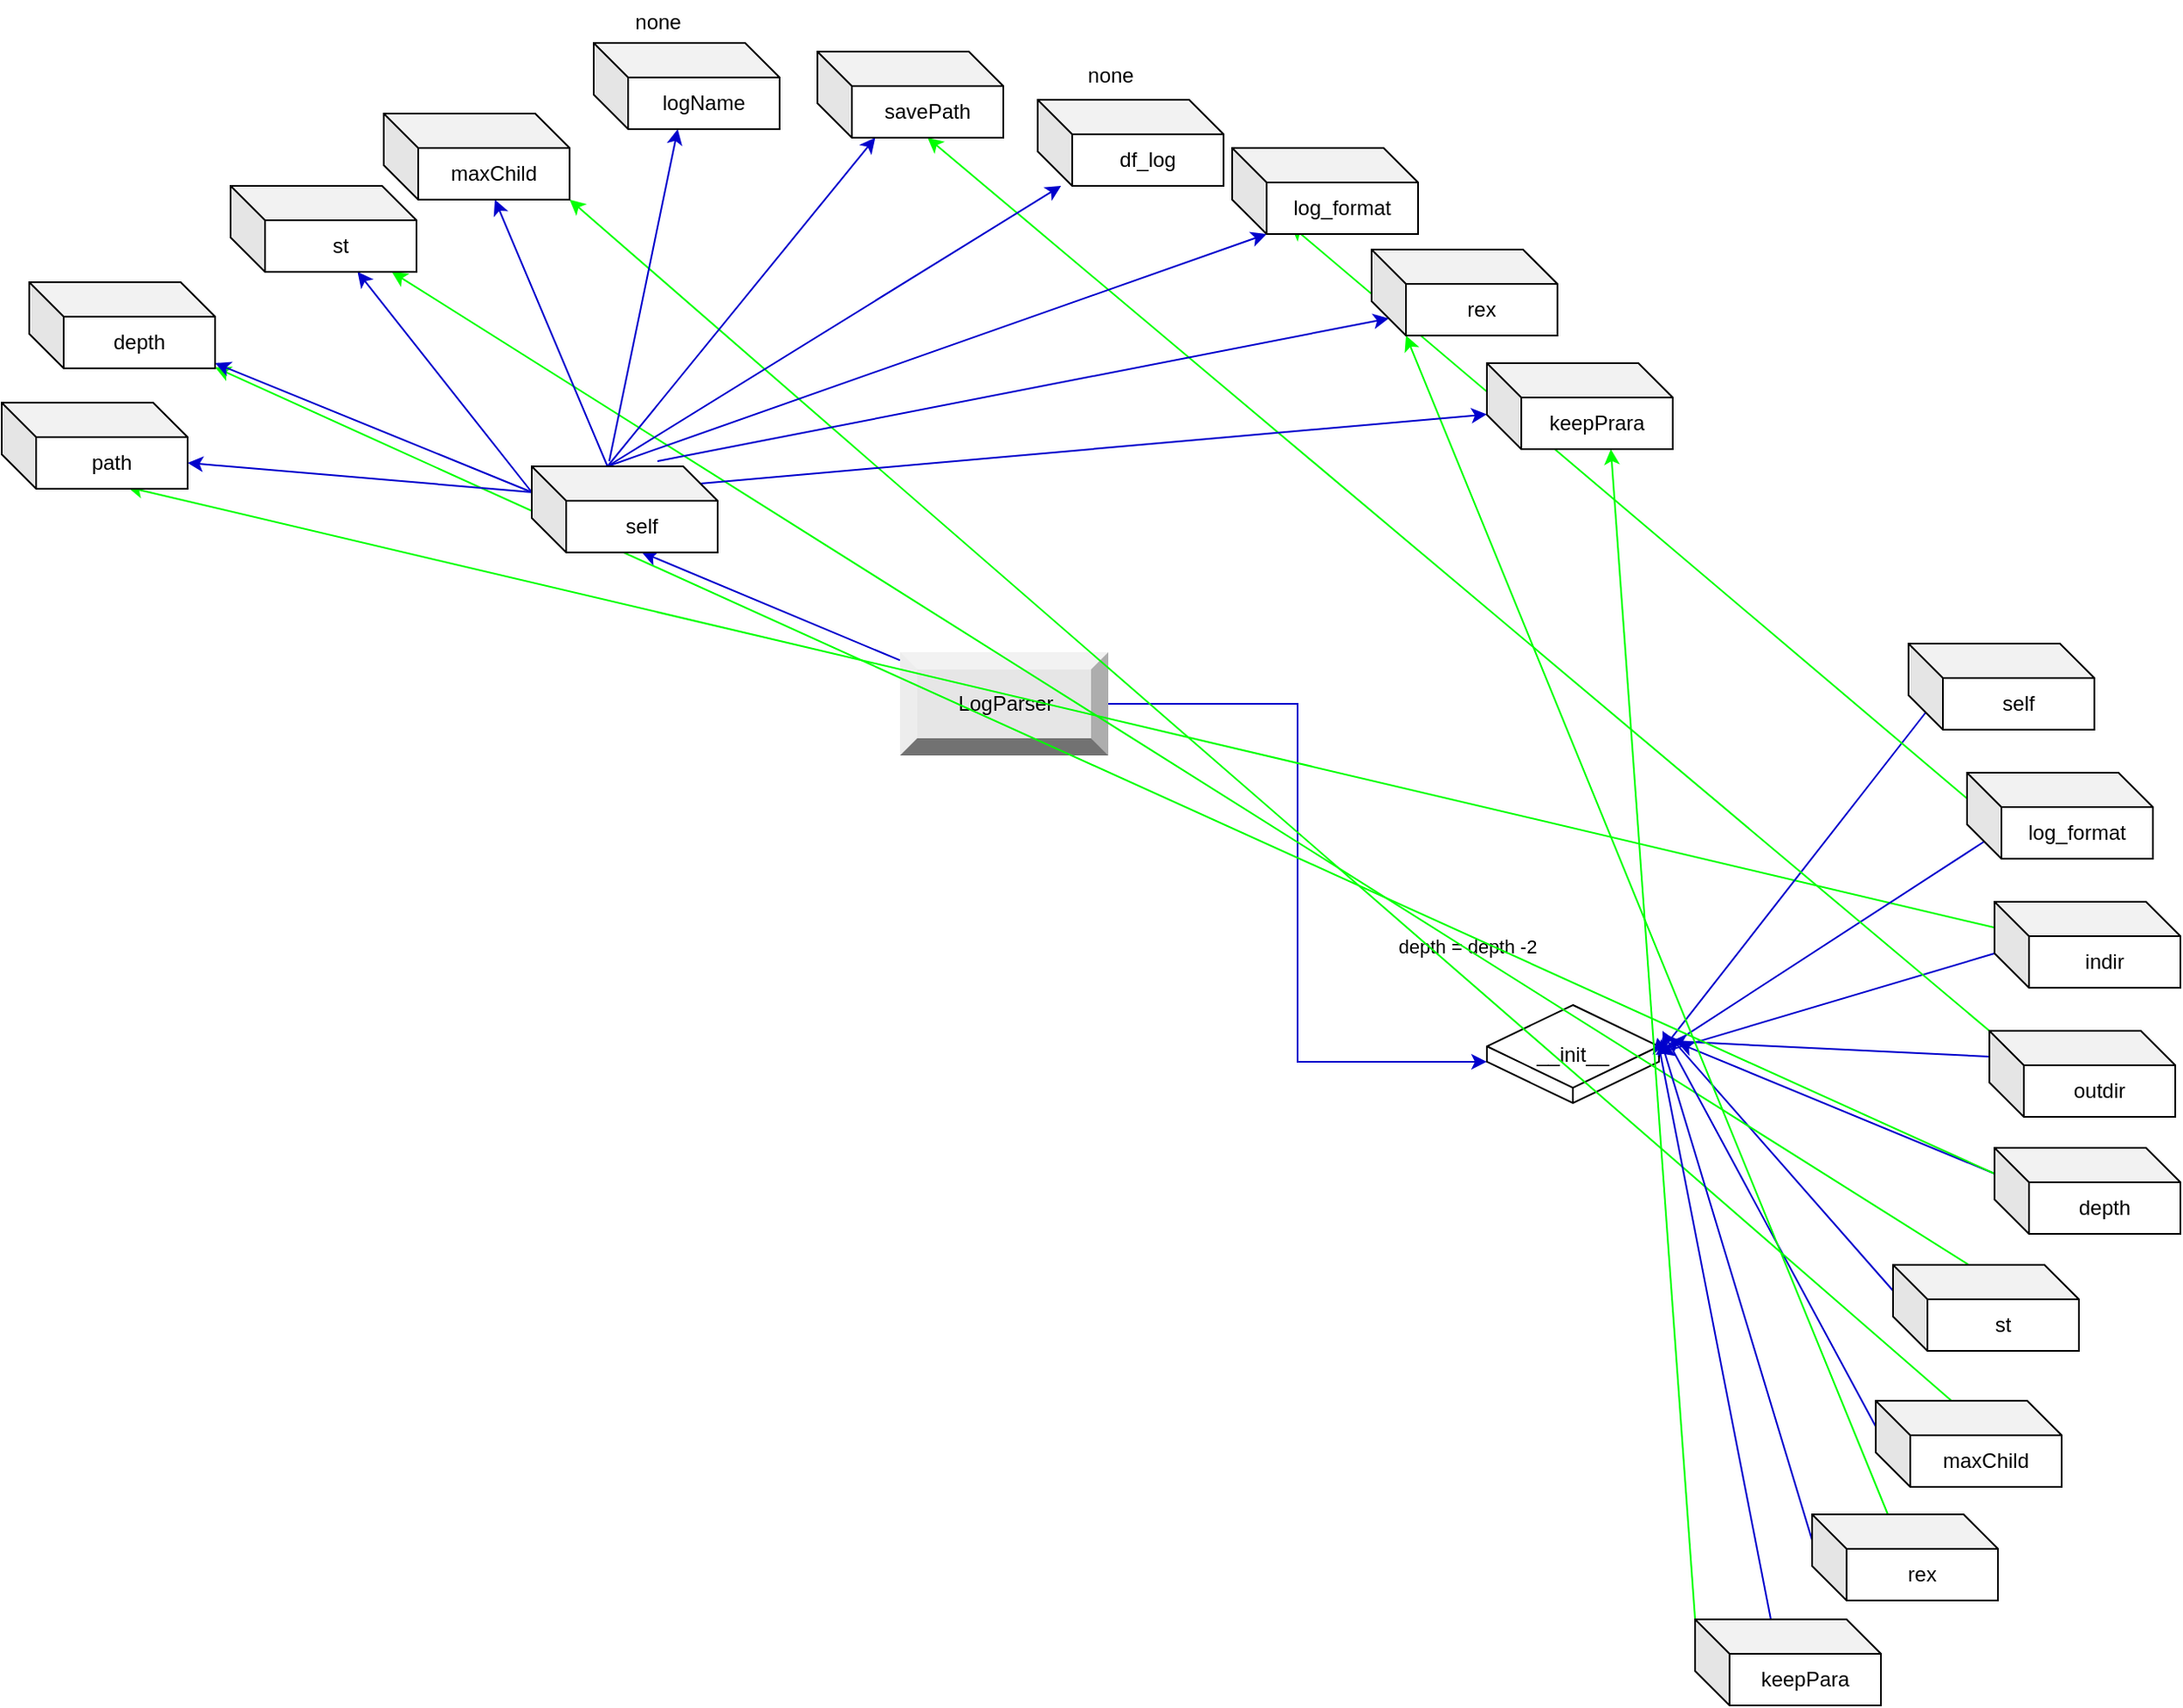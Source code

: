 <mxfile version="20.3.3" type="github">
  <diagram id="y8HDOHUu3PEGii4tPg3m" name="第 1 页">
    <mxGraphModel dx="2437" dy="1579" grid="0" gridSize="10" guides="1" tooltips="1" connect="1" arrows="1" fold="1" page="0" pageScale="1" pageWidth="827" pageHeight="1169" math="0" shadow="0">
      <root>
        <mxCell id="0" />
        <mxCell id="1" parent="0" />
        <mxCell id="NzFtADgsl6NsJxW6FuMH-5" value="" style="edgeStyle=orthogonalEdgeStyle;rounded=0;orthogonalLoop=1;jettySize=auto;html=1;entryX=0;entryY=0;entryDx=0;entryDy=32.992;entryPerimeter=0;strokeColor=#0000CC;" edge="1" parent="1" source="NzFtADgsl6NsJxW6FuMH-1" target="NzFtADgsl6NsJxW6FuMH-3">
          <mxGeometry relative="1" as="geometry">
            <mxPoint x="468" y="333" as="targetPoint" />
          </mxGeometry>
        </mxCell>
        <mxCell id="NzFtADgsl6NsJxW6FuMH-36" style="edgeStyle=none;rounded=0;orthogonalLoop=1;jettySize=auto;html=1;entryX=0;entryY=0;entryDx=64;entryDy=50;entryPerimeter=0;strokeColor=#0000CC;fontColor=#000000;" edge="1" parent="1" source="NzFtADgsl6NsJxW6FuMH-1" target="NzFtADgsl6NsJxW6FuMH-35">
          <mxGeometry relative="1" as="geometry" />
        </mxCell>
        <mxCell id="NzFtADgsl6NsJxW6FuMH-1" value="LogParser" style="labelPosition=center;verticalLabelPosition=middle;align=center;html=1;shape=mxgraph.basic.shaded_button;dx=10;fillColor=#E6E6E6;strokeColor=none;fontColor=#000000;" vertex="1" parent="1">
          <mxGeometry x="267" y="303" width="121" height="60" as="geometry" />
        </mxCell>
        <mxCell id="NzFtADgsl6NsJxW6FuMH-3" value="__init__" style="whiteSpace=wrap;html=1;shape=mxgraph.basic.isocube;isoAngle=15;fontColor=#000000;" vertex="1" parent="1">
          <mxGeometry x="608" y="508" width="100" height="57" as="geometry" />
        </mxCell>
        <mxCell id="NzFtADgsl6NsJxW6FuMH-28" style="edgeStyle=none;rounded=0;orthogonalLoop=1;jettySize=auto;html=1;exitX=0;exitY=0;exitDx=0;exitDy=30;exitPerimeter=0;strokeColor=#0000CC;fontColor=#000000;" edge="1" parent="1" source="NzFtADgsl6NsJxW6FuMH-8">
          <mxGeometry relative="1" as="geometry">
            <mxPoint x="708" y="536" as="targetPoint" />
          </mxGeometry>
        </mxCell>
        <mxCell id="NzFtADgsl6NsJxW6FuMH-57" style="edgeStyle=none;rounded=0;orthogonalLoop=1;jettySize=auto;html=1;exitX=0;exitY=0;exitDx=0;exitDy=15;exitPerimeter=0;entryX=0.676;entryY=0.98;entryDx=0;entryDy=0;entryPerimeter=0;strokeColor=#00FF00;fontColor=#000000;" edge="1" parent="1" source="NzFtADgsl6NsJxW6FuMH-8" target="NzFtADgsl6NsJxW6FuMH-37">
          <mxGeometry relative="1" as="geometry" />
        </mxCell>
        <mxCell id="NzFtADgsl6NsJxW6FuMH-59" value="depth = depth -2&amp;nbsp;" style="edgeLabel;html=1;align=center;verticalAlign=middle;resizable=0;points=[];fontColor=#000000;" vertex="1" connectable="0" parent="NzFtADgsl6NsJxW6FuMH-57">
          <mxGeometry x="-0.589" relative="1" as="geometry">
            <mxPoint x="-82" y="63" as="offset" />
          </mxGeometry>
        </mxCell>
        <mxCell id="NzFtADgsl6NsJxW6FuMH-8" value="&lt;font color=&quot;#000000&quot;&gt;&lt;span style=&quot;caret-color: rgb(0, 0, 0);&quot;&gt;indir&lt;/span&gt;&lt;/font&gt;" style="shape=cube;whiteSpace=wrap;html=1;boundedLbl=1;backgroundOutline=1;darkOpacity=0.05;darkOpacity2=0.1;fontColor=#67AB9F;" vertex="1" parent="1">
          <mxGeometry x="903" y="448" width="108" height="50" as="geometry" />
        </mxCell>
        <mxCell id="NzFtADgsl6NsJxW6FuMH-26" style="edgeStyle=none;rounded=0;orthogonalLoop=1;jettySize=auto;html=1;exitX=0;exitY=0;exitDx=10;exitDy=40;exitPerimeter=0;entryX=1;entryY=0.5;entryDx=0;entryDy=0;entryPerimeter=0;strokeColor=#0000CC;fontColor=#000000;" edge="1" parent="1" source="NzFtADgsl6NsJxW6FuMH-9" target="NzFtADgsl6NsJxW6FuMH-3">
          <mxGeometry relative="1" as="geometry" />
        </mxCell>
        <mxCell id="NzFtADgsl6NsJxW6FuMH-9" value="&lt;font color=&quot;#000000&quot;&gt;&lt;span style=&quot;caret-color: rgb(0, 0, 0);&quot;&gt;self&lt;/span&gt;&lt;/font&gt;" style="shape=cube;whiteSpace=wrap;html=1;boundedLbl=1;backgroundOutline=1;darkOpacity=0.05;darkOpacity2=0.1;fontColor=#67AB9F;" vertex="1" parent="1">
          <mxGeometry x="853" y="298" width="108" height="50" as="geometry" />
        </mxCell>
        <mxCell id="NzFtADgsl6NsJxW6FuMH-27" style="edgeStyle=none;rounded=0;orthogonalLoop=1;jettySize=auto;html=1;exitX=0;exitY=0;exitDx=10;exitDy=40;exitPerimeter=0;strokeColor=#0000CC;fontColor=#000000;" edge="1" parent="1" source="NzFtADgsl6NsJxW6FuMH-10">
          <mxGeometry relative="1" as="geometry">
            <mxPoint x="706" y="537" as="targetPoint" />
          </mxGeometry>
        </mxCell>
        <mxCell id="NzFtADgsl6NsJxW6FuMH-65" style="edgeStyle=none;rounded=0;orthogonalLoop=1;jettySize=auto;html=1;exitX=0;exitY=0;exitDx=0;exitDy=15;exitPerimeter=0;entryX=0.315;entryY=0.9;entryDx=0;entryDy=0;entryPerimeter=0;strokeColor=#00FF00;fontColor=#000000;" edge="1" parent="1" source="NzFtADgsl6NsJxW6FuMH-10" target="NzFtADgsl6NsJxW6FuMH-44">
          <mxGeometry relative="1" as="geometry" />
        </mxCell>
        <mxCell id="NzFtADgsl6NsJxW6FuMH-10" value="&lt;font color=&quot;#000000&quot;&gt;log_format&lt;/font&gt;" style="shape=cube;whiteSpace=wrap;html=1;boundedLbl=1;backgroundOutline=1;darkOpacity=0.05;darkOpacity2=0.1;fontColor=#67AB9F;" vertex="1" parent="1">
          <mxGeometry x="887" y="373" width="108" height="50" as="geometry" />
        </mxCell>
        <mxCell id="NzFtADgsl6NsJxW6FuMH-29" style="edgeStyle=none;rounded=0;orthogonalLoop=1;jettySize=auto;html=1;exitX=0;exitY=0;exitDx=0;exitDy=15;exitPerimeter=0;strokeColor=#0000CC;fontColor=#000000;" edge="1" parent="1" source="NzFtADgsl6NsJxW6FuMH-11">
          <mxGeometry relative="1" as="geometry">
            <mxPoint x="715" y="529" as="targetPoint" />
          </mxGeometry>
        </mxCell>
        <mxCell id="NzFtADgsl6NsJxW6FuMH-63" style="edgeStyle=none;rounded=0;orthogonalLoop=1;jettySize=auto;html=1;exitX=0;exitY=0;exitDx=0;exitDy=0;exitPerimeter=0;entryX=0;entryY=0;entryDx=64;entryDy=50;entryPerimeter=0;strokeColor=#00FF00;fontColor=#000000;" edge="1" parent="1" source="NzFtADgsl6NsJxW6FuMH-11" target="NzFtADgsl6NsJxW6FuMH-42">
          <mxGeometry relative="1" as="geometry" />
        </mxCell>
        <mxCell id="NzFtADgsl6NsJxW6FuMH-11" value="&lt;font color=&quot;#000000&quot;&gt;&lt;span style=&quot;caret-color: rgb(0, 0, 0);&quot;&gt;outdir&lt;/span&gt;&lt;/font&gt;" style="shape=cube;whiteSpace=wrap;html=1;boundedLbl=1;backgroundOutline=1;darkOpacity=0.05;darkOpacity2=0.1;fontColor=#67AB9F;" vertex="1" parent="1">
          <mxGeometry x="900" y="523" width="108" height="50" as="geometry" />
        </mxCell>
        <mxCell id="NzFtADgsl6NsJxW6FuMH-30" style="edgeStyle=none;rounded=0;orthogonalLoop=1;jettySize=auto;html=1;exitX=0;exitY=0;exitDx=0;exitDy=15;exitPerimeter=0;strokeColor=#0000CC;fontColor=#000000;" edge="1" parent="1" source="NzFtADgsl6NsJxW6FuMH-12">
          <mxGeometry relative="1" as="geometry">
            <mxPoint x="719" y="530" as="targetPoint" />
          </mxGeometry>
        </mxCell>
        <mxCell id="NzFtADgsl6NsJxW6FuMH-58" style="edgeStyle=none;rounded=0;orthogonalLoop=1;jettySize=auto;html=1;exitX=0;exitY=0;exitDx=0;exitDy=15;exitPerimeter=0;strokeColor=#00FF00;fontColor=#000000;" edge="1" parent="1" source="NzFtADgsl6NsJxW6FuMH-12" target="NzFtADgsl6NsJxW6FuMH-38">
          <mxGeometry relative="1" as="geometry" />
        </mxCell>
        <mxCell id="NzFtADgsl6NsJxW6FuMH-12" value="&lt;font color=&quot;#000000&quot;&gt;&lt;span style=&quot;caret-color: rgb(0, 0, 0);&quot;&gt;depth&lt;/span&gt;&lt;/font&gt;" style="shape=cube;whiteSpace=wrap;html=1;boundedLbl=1;backgroundOutline=1;darkOpacity=0.05;darkOpacity2=0.1;fontColor=#67AB9F;" vertex="1" parent="1">
          <mxGeometry x="903" y="591" width="108" height="50" as="geometry" />
        </mxCell>
        <mxCell id="NzFtADgsl6NsJxW6FuMH-31" style="edgeStyle=none;rounded=0;orthogonalLoop=1;jettySize=auto;html=1;exitX=0;exitY=0;exitDx=0;exitDy=15;exitPerimeter=0;strokeColor=#0000CC;fontColor=#000000;" edge="1" parent="1" source="NzFtADgsl6NsJxW6FuMH-13">
          <mxGeometry relative="1" as="geometry">
            <mxPoint x="714" y="526" as="targetPoint" />
          </mxGeometry>
        </mxCell>
        <mxCell id="NzFtADgsl6NsJxW6FuMH-60" style="edgeStyle=none;rounded=0;orthogonalLoop=1;jettySize=auto;html=1;exitX=0;exitY=0;exitDx=44;exitDy=0;exitPerimeter=0;strokeColor=#00FF00;fontColor=#000000;" edge="1" parent="1" source="NzFtADgsl6NsJxW6FuMH-13" target="NzFtADgsl6NsJxW6FuMH-39">
          <mxGeometry relative="1" as="geometry" />
        </mxCell>
        <mxCell id="NzFtADgsl6NsJxW6FuMH-13" value="&lt;font color=&quot;#000000&quot;&gt;&lt;span style=&quot;caret-color: rgb(0, 0, 0);&quot;&gt;st&lt;/span&gt;&lt;/font&gt;" style="shape=cube;whiteSpace=wrap;html=1;boundedLbl=1;backgroundOutline=1;darkOpacity=0.05;darkOpacity2=0.1;fontColor=#67AB9F;" vertex="1" parent="1">
          <mxGeometry x="844" y="659" width="108" height="50" as="geometry" />
        </mxCell>
        <mxCell id="NzFtADgsl6NsJxW6FuMH-32" style="edgeStyle=none;rounded=0;orthogonalLoop=1;jettySize=auto;html=1;exitX=0;exitY=0;exitDx=0;exitDy=15;exitPerimeter=0;strokeColor=#0000CC;fontColor=#000000;" edge="1" parent="1" source="NzFtADgsl6NsJxW6FuMH-14">
          <mxGeometry relative="1" as="geometry">
            <mxPoint x="710" y="523" as="targetPoint" />
          </mxGeometry>
        </mxCell>
        <mxCell id="NzFtADgsl6NsJxW6FuMH-61" style="edgeStyle=none;rounded=0;orthogonalLoop=1;jettySize=auto;html=1;exitX=0;exitY=0;exitDx=44;exitDy=0;exitPerimeter=0;entryX=1;entryY=1;entryDx=0;entryDy=0;entryPerimeter=0;strokeColor=#00FF00;fontColor=#000000;" edge="1" parent="1" source="NzFtADgsl6NsJxW6FuMH-14" target="NzFtADgsl6NsJxW6FuMH-40">
          <mxGeometry relative="1" as="geometry" />
        </mxCell>
        <mxCell id="NzFtADgsl6NsJxW6FuMH-14" value="&lt;font color=&quot;#000000&quot;&gt;&lt;span style=&quot;caret-color: rgb(0, 0, 0);&quot;&gt;maxChild&lt;/span&gt;&lt;/font&gt;" style="shape=cube;whiteSpace=wrap;html=1;boundedLbl=1;backgroundOutline=1;darkOpacity=0.05;darkOpacity2=0.1;fontColor=#67AB9F;" vertex="1" parent="1">
          <mxGeometry x="834" y="738" width="108" height="50" as="geometry" />
        </mxCell>
        <mxCell id="NzFtADgsl6NsJxW6FuMH-33" style="edgeStyle=none;rounded=0;orthogonalLoop=1;jettySize=auto;html=1;exitX=0;exitY=0;exitDx=0;exitDy=15;exitPerimeter=0;strokeColor=#0000CC;fontColor=#000000;" edge="1" parent="1" source="NzFtADgsl6NsJxW6FuMH-15">
          <mxGeometry relative="1" as="geometry">
            <mxPoint x="709" y="528" as="targetPoint" />
          </mxGeometry>
        </mxCell>
        <mxCell id="NzFtADgsl6NsJxW6FuMH-66" style="edgeStyle=none;rounded=0;orthogonalLoop=1;jettySize=auto;html=1;exitX=0;exitY=0;exitDx=44;exitDy=0;exitPerimeter=0;entryX=0;entryY=0;entryDx=20;entryDy=50;entryPerimeter=0;strokeColor=#00FF00;fontColor=#000000;" edge="1" parent="1" source="NzFtADgsl6NsJxW6FuMH-15" target="NzFtADgsl6NsJxW6FuMH-45">
          <mxGeometry relative="1" as="geometry" />
        </mxCell>
        <mxCell id="NzFtADgsl6NsJxW6FuMH-15" value="&lt;font color=&quot;#000000&quot;&gt;&lt;span style=&quot;caret-color: rgb(0, 0, 0);&quot;&gt;rex&lt;/span&gt;&lt;/font&gt;" style="shape=cube;whiteSpace=wrap;html=1;boundedLbl=1;backgroundOutline=1;darkOpacity=0.05;darkOpacity2=0.1;fontColor=#67AB9F;" vertex="1" parent="1">
          <mxGeometry x="797" y="804" width="108" height="50" as="geometry" />
        </mxCell>
        <mxCell id="NzFtADgsl6NsJxW6FuMH-34" style="edgeStyle=none;rounded=0;orthogonalLoop=1;jettySize=auto;html=1;exitX=0;exitY=0;exitDx=44;exitDy=0;exitPerimeter=0;strokeColor=#0000CC;fontColor=#000000;" edge="1" parent="1" source="NzFtADgsl6NsJxW6FuMH-16">
          <mxGeometry relative="1" as="geometry">
            <mxPoint x="707" y="527" as="targetPoint" />
          </mxGeometry>
        </mxCell>
        <mxCell id="NzFtADgsl6NsJxW6FuMH-67" style="edgeStyle=none;rounded=0;orthogonalLoop=1;jettySize=auto;html=1;exitX=0;exitY=0;exitDx=0;exitDy=0;exitPerimeter=0;entryX=0.667;entryY=1;entryDx=0;entryDy=0;entryPerimeter=0;strokeColor=#00FF00;fontColor=#000000;" edge="1" parent="1" source="NzFtADgsl6NsJxW6FuMH-16" target="NzFtADgsl6NsJxW6FuMH-46">
          <mxGeometry relative="1" as="geometry" />
        </mxCell>
        <mxCell id="NzFtADgsl6NsJxW6FuMH-16" value="&lt;font color=&quot;#000000&quot;&gt;&lt;span style=&quot;caret-color: rgb(0, 0, 0);&quot;&gt;keepPara&lt;br&gt;&lt;/span&gt;&lt;/font&gt;" style="shape=cube;whiteSpace=wrap;html=1;boundedLbl=1;backgroundOutline=1;darkOpacity=0.05;darkOpacity2=0.1;fontColor=#67AB9F;" vertex="1" parent="1">
          <mxGeometry x="729" y="865" width="108" height="50" as="geometry" />
        </mxCell>
        <mxCell id="NzFtADgsl6NsJxW6FuMH-47" style="edgeStyle=none;rounded=0;orthogonalLoop=1;jettySize=auto;html=1;exitX=0;exitY=0;exitDx=0;exitDy=15;exitPerimeter=0;entryX=0;entryY=0;entryDx=108;entryDy=35;entryPerimeter=0;strokeColor=#0000CC;fontColor=#000000;" edge="1" parent="1" source="NzFtADgsl6NsJxW6FuMH-35" target="NzFtADgsl6NsJxW6FuMH-37">
          <mxGeometry relative="1" as="geometry" />
        </mxCell>
        <mxCell id="NzFtADgsl6NsJxW6FuMH-48" style="edgeStyle=none;rounded=0;orthogonalLoop=1;jettySize=auto;html=1;exitX=0;exitY=0;exitDx=0;exitDy=15;exitPerimeter=0;strokeColor=#0000CC;fontColor=#000000;" edge="1" parent="1" source="NzFtADgsl6NsJxW6FuMH-35" target="NzFtADgsl6NsJxW6FuMH-38">
          <mxGeometry relative="1" as="geometry" />
        </mxCell>
        <mxCell id="NzFtADgsl6NsJxW6FuMH-49" style="edgeStyle=none;rounded=0;orthogonalLoop=1;jettySize=auto;html=1;exitX=0;exitY=0;exitDx=0;exitDy=15;exitPerimeter=0;strokeColor=#0000CC;fontColor=#000000;" edge="1" parent="1" source="NzFtADgsl6NsJxW6FuMH-35" target="NzFtADgsl6NsJxW6FuMH-39">
          <mxGeometry relative="1" as="geometry" />
        </mxCell>
        <mxCell id="NzFtADgsl6NsJxW6FuMH-50" style="edgeStyle=none;rounded=0;orthogonalLoop=1;jettySize=auto;html=1;exitX=0;exitY=0;exitDx=44;exitDy=0;exitPerimeter=0;strokeColor=#0000CC;fontColor=#000000;" edge="1" parent="1" source="NzFtADgsl6NsJxW6FuMH-35" target="NzFtADgsl6NsJxW6FuMH-40">
          <mxGeometry relative="1" as="geometry" />
        </mxCell>
        <mxCell id="NzFtADgsl6NsJxW6FuMH-51" style="edgeStyle=none;rounded=0;orthogonalLoop=1;jettySize=auto;html=1;strokeColor=#0000CC;fontColor=#000000;" edge="1" parent="1" target="NzFtADgsl6NsJxW6FuMH-41">
          <mxGeometry relative="1" as="geometry">
            <mxPoint x="98" y="192" as="sourcePoint" />
          </mxGeometry>
        </mxCell>
        <mxCell id="NzFtADgsl6NsJxW6FuMH-52" style="edgeStyle=none;rounded=0;orthogonalLoop=1;jettySize=auto;html=1;exitX=0;exitY=0;exitDx=44;exitDy=0;exitPerimeter=0;strokeColor=#0000CC;fontColor=#000000;" edge="1" parent="1" source="NzFtADgsl6NsJxW6FuMH-35" target="NzFtADgsl6NsJxW6FuMH-42">
          <mxGeometry relative="1" as="geometry" />
        </mxCell>
        <mxCell id="NzFtADgsl6NsJxW6FuMH-53" style="edgeStyle=none;rounded=0;orthogonalLoop=1;jettySize=auto;html=1;exitX=0;exitY=0;exitDx=44;exitDy=0;exitPerimeter=0;strokeColor=#0000CC;fontColor=#000000;" edge="1" parent="1" source="NzFtADgsl6NsJxW6FuMH-35" target="NzFtADgsl6NsJxW6FuMH-43">
          <mxGeometry relative="1" as="geometry" />
        </mxCell>
        <mxCell id="NzFtADgsl6NsJxW6FuMH-54" style="edgeStyle=none;rounded=0;orthogonalLoop=1;jettySize=auto;html=1;exitX=0;exitY=0;exitDx=44;exitDy=0;exitPerimeter=0;entryX=0;entryY=0;entryDx=20;entryDy=50;entryPerimeter=0;strokeColor=#0000CC;fontColor=#000000;" edge="1" parent="1" source="NzFtADgsl6NsJxW6FuMH-35" target="NzFtADgsl6NsJxW6FuMH-44">
          <mxGeometry relative="1" as="geometry" />
        </mxCell>
        <mxCell id="NzFtADgsl6NsJxW6FuMH-55" style="edgeStyle=none;rounded=0;orthogonalLoop=1;jettySize=auto;html=1;entryX=0;entryY=0;entryDx=10;entryDy=40;entryPerimeter=0;strokeColor=#0000CC;fontColor=#000000;" edge="1" parent="1" target="NzFtADgsl6NsJxW6FuMH-45">
          <mxGeometry relative="1" as="geometry">
            <mxPoint x="126" y="192" as="sourcePoint" />
          </mxGeometry>
        </mxCell>
        <mxCell id="NzFtADgsl6NsJxW6FuMH-56" style="edgeStyle=none;rounded=0;orthogonalLoop=1;jettySize=auto;html=1;exitX=0;exitY=0;exitDx=98;exitDy=10;exitPerimeter=0;strokeColor=#0000CC;fontColor=#000000;" edge="1" parent="1" source="NzFtADgsl6NsJxW6FuMH-35" target="NzFtADgsl6NsJxW6FuMH-46">
          <mxGeometry relative="1" as="geometry" />
        </mxCell>
        <mxCell id="NzFtADgsl6NsJxW6FuMH-35" value="&lt;font color=&quot;#000000&quot;&gt;&lt;span style=&quot;caret-color: rgb(0, 0, 0);&quot;&gt;self&lt;/span&gt;&lt;/font&gt;" style="shape=cube;whiteSpace=wrap;html=1;boundedLbl=1;backgroundOutline=1;darkOpacity=0.05;darkOpacity2=0.1;fontColor=#67AB9F;" vertex="1" parent="1">
          <mxGeometry x="53" y="195" width="108" height="50" as="geometry" />
        </mxCell>
        <mxCell id="NzFtADgsl6NsJxW6FuMH-37" value="&lt;font color=&quot;#000000&quot;&gt;&lt;span style=&quot;caret-color: rgb(0, 0, 0);&quot;&gt;path&lt;/span&gt;&lt;/font&gt;" style="shape=cube;whiteSpace=wrap;html=1;boundedLbl=1;backgroundOutline=1;darkOpacity=0.05;darkOpacity2=0.1;fontColor=#67AB9F;" vertex="1" parent="1">
          <mxGeometry x="-255" y="158" width="108" height="50" as="geometry" />
        </mxCell>
        <mxCell id="NzFtADgsl6NsJxW6FuMH-38" value="&lt;font color=&quot;#000000&quot;&gt;depth&lt;/font&gt;" style="shape=cube;whiteSpace=wrap;html=1;boundedLbl=1;backgroundOutline=1;darkOpacity=0.05;darkOpacity2=0.1;fontColor=#67AB9F;" vertex="1" parent="1">
          <mxGeometry x="-239" y="88" width="108" height="50" as="geometry" />
        </mxCell>
        <mxCell id="NzFtADgsl6NsJxW6FuMH-39" value="&lt;font color=&quot;#000000&quot;&gt;st&lt;/font&gt;" style="shape=cube;whiteSpace=wrap;html=1;boundedLbl=1;backgroundOutline=1;darkOpacity=0.05;darkOpacity2=0.1;fontColor=#67AB9F;" vertex="1" parent="1">
          <mxGeometry x="-122" y="32" width="108" height="50" as="geometry" />
        </mxCell>
        <mxCell id="NzFtADgsl6NsJxW6FuMH-40" value="&lt;font color=&quot;#000000&quot;&gt;&lt;span style=&quot;caret-color: rgb(0, 0, 0);&quot;&gt;maxChild&lt;/span&gt;&lt;/font&gt;" style="shape=cube;whiteSpace=wrap;html=1;boundedLbl=1;backgroundOutline=1;darkOpacity=0.05;darkOpacity2=0.1;fontColor=#67AB9F;" vertex="1" parent="1">
          <mxGeometry x="-33" y="-10" width="108" height="50" as="geometry" />
        </mxCell>
        <mxCell id="NzFtADgsl6NsJxW6FuMH-41" value="&lt;font color=&quot;#000000&quot;&gt;&lt;span style=&quot;caret-color: rgb(0, 0, 0);&quot;&gt;logName&lt;/span&gt;&lt;/font&gt;" style="shape=cube;whiteSpace=wrap;html=1;boundedLbl=1;backgroundOutline=1;darkOpacity=0.05;darkOpacity2=0.1;fontColor=#67AB9F;" vertex="1" parent="1">
          <mxGeometry x="89" y="-51" width="108" height="50" as="geometry" />
        </mxCell>
        <mxCell id="NzFtADgsl6NsJxW6FuMH-42" value="&lt;font color=&quot;#000000&quot;&gt;&lt;span style=&quot;caret-color: rgb(0, 0, 0);&quot;&gt;savePath&lt;/span&gt;&lt;/font&gt;" style="shape=cube;whiteSpace=wrap;html=1;boundedLbl=1;backgroundOutline=1;darkOpacity=0.05;darkOpacity2=0.1;fontColor=#67AB9F;" vertex="1" parent="1">
          <mxGeometry x="219" y="-46" width="108" height="50" as="geometry" />
        </mxCell>
        <mxCell id="NzFtADgsl6NsJxW6FuMH-43" value="&lt;font color=&quot;#000000&quot;&gt;&lt;span style=&quot;caret-color: rgb(0, 0, 0);&quot;&gt;df_log&lt;/span&gt;&lt;/font&gt;" style="shape=cube;whiteSpace=wrap;html=1;boundedLbl=1;backgroundOutline=1;darkOpacity=0.05;darkOpacity2=0.1;fontColor=#67AB9F;" vertex="1" parent="1">
          <mxGeometry x="347" y="-18" width="108" height="50" as="geometry" />
        </mxCell>
        <mxCell id="NzFtADgsl6NsJxW6FuMH-44" value="&lt;font color=&quot;#000000&quot;&gt;&lt;span style=&quot;caret-color: rgb(0, 0, 0);&quot;&gt;log_format&lt;/span&gt;&lt;/font&gt;" style="shape=cube;whiteSpace=wrap;html=1;boundedLbl=1;backgroundOutline=1;darkOpacity=0.05;darkOpacity2=0.1;fontColor=#67AB9F;" vertex="1" parent="1">
          <mxGeometry x="460" y="10" width="108" height="50" as="geometry" />
        </mxCell>
        <mxCell id="NzFtADgsl6NsJxW6FuMH-45" value="&lt;font color=&quot;#000000&quot;&gt;&lt;span style=&quot;caret-color: rgb(0, 0, 0);&quot;&gt;rex&lt;/span&gt;&lt;/font&gt;" style="shape=cube;whiteSpace=wrap;html=1;boundedLbl=1;backgroundOutline=1;darkOpacity=0.05;darkOpacity2=0.1;fontColor=#67AB9F;" vertex="1" parent="1">
          <mxGeometry x="541" y="69" width="108" height="50" as="geometry" />
        </mxCell>
        <mxCell id="NzFtADgsl6NsJxW6FuMH-46" value="&lt;font color=&quot;#000000&quot;&gt;&lt;span style=&quot;caret-color: rgb(0, 0, 0);&quot;&gt;keepPrara&lt;/span&gt;&lt;/font&gt;" style="shape=cube;whiteSpace=wrap;html=1;boundedLbl=1;backgroundOutline=1;darkOpacity=0.05;darkOpacity2=0.1;fontColor=#67AB9F;" vertex="1" parent="1">
          <mxGeometry x="608" y="135" width="108" height="50" as="geometry" />
        </mxCell>
        <mxCell id="NzFtADgsl6NsJxW6FuMH-62" value="none" style="text;html=1;align=center;verticalAlign=middle;resizable=0;points=[];autosize=1;strokeColor=none;fillColor=none;fontColor=#000000;" vertex="1" parent="1">
          <mxGeometry x="103" y="-76" width="45" height="26" as="geometry" />
        </mxCell>
        <mxCell id="NzFtADgsl6NsJxW6FuMH-64" value="none" style="text;html=1;align=center;verticalAlign=middle;resizable=0;points=[];autosize=1;strokeColor=none;fillColor=none;fontColor=#000000;" vertex="1" parent="1">
          <mxGeometry x="366" y="-45" width="45" height="26" as="geometry" />
        </mxCell>
      </root>
    </mxGraphModel>
  </diagram>
</mxfile>
